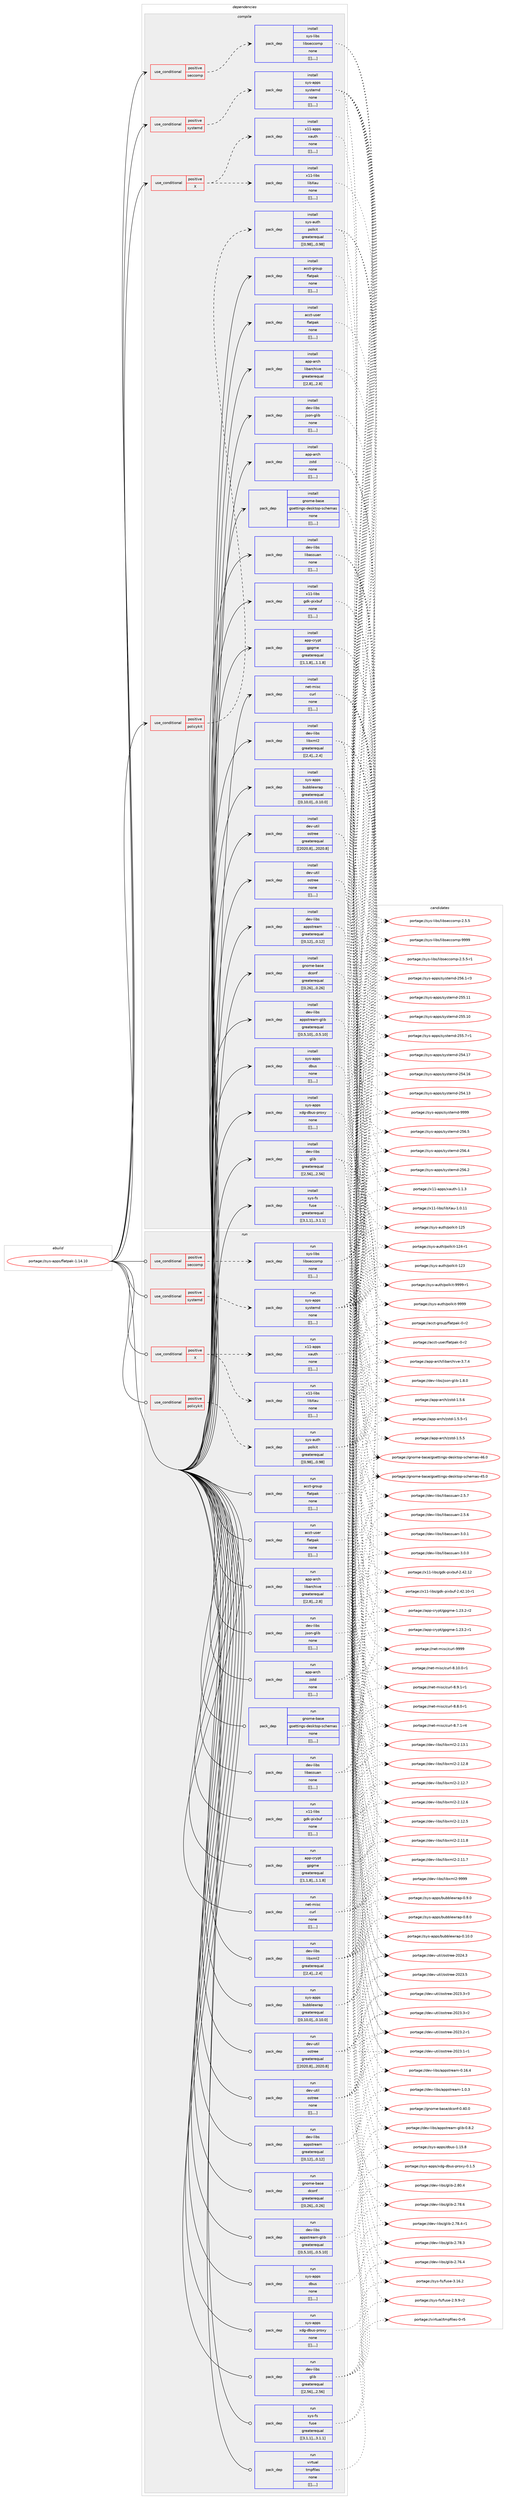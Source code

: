 digraph prolog {

# *************
# Graph options
# *************

newrank=true;
concentrate=true;
compound=true;
graph [rankdir=LR,fontname=Helvetica,fontsize=10,ranksep=1.5];#, ranksep=2.5, nodesep=0.2];
edge  [arrowhead=vee];
node  [fontname=Helvetica,fontsize=10];

# **********
# The ebuild
# **********

subgraph cluster_leftcol {
color=gray;
label=<<i>ebuild</i>>;
id [label="portage://sys-apps/flatpak-1.14.10", color=red, width=4, href="../sys-apps/flatpak-1.14.10.svg"];
}

# ****************
# The dependencies
# ****************

subgraph cluster_midcol {
color=gray;
label=<<i>dependencies</i>>;
subgraph cluster_compile {
fillcolor="#eeeeee";
style=filled;
label=<<i>compile</i>>;
subgraph cond114779 {
dependency435540 [label=<<TABLE BORDER="0" CELLBORDER="1" CELLSPACING="0" CELLPADDING="4"><TR><TD ROWSPAN="3" CELLPADDING="10">use_conditional</TD></TR><TR><TD>positive</TD></TR><TR><TD>X</TD></TR></TABLE>>, shape=none, color=red];
subgraph pack317707 {
dependency435541 [label=<<TABLE BORDER="0" CELLBORDER="1" CELLSPACING="0" CELLPADDING="4" WIDTH="220"><TR><TD ROWSPAN="6" CELLPADDING="30">pack_dep</TD></TR><TR><TD WIDTH="110">install</TD></TR><TR><TD>x11-apps</TD></TR><TR><TD>xauth</TD></TR><TR><TD>none</TD></TR><TR><TD>[[],,,,]</TD></TR></TABLE>>, shape=none, color=blue];
}
dependency435540:e -> dependency435541:w [weight=20,style="dashed",arrowhead="vee"];
subgraph pack317708 {
dependency435542 [label=<<TABLE BORDER="0" CELLBORDER="1" CELLSPACING="0" CELLPADDING="4" WIDTH="220"><TR><TD ROWSPAN="6" CELLPADDING="30">pack_dep</TD></TR><TR><TD WIDTH="110">install</TD></TR><TR><TD>x11-libs</TD></TR><TR><TD>libXau</TD></TR><TR><TD>none</TD></TR><TR><TD>[[],,,,]</TD></TR></TABLE>>, shape=none, color=blue];
}
dependency435540:e -> dependency435542:w [weight=20,style="dashed",arrowhead="vee"];
}
id:e -> dependency435540:w [weight=20,style="solid",arrowhead="vee"];
subgraph cond114780 {
dependency435543 [label=<<TABLE BORDER="0" CELLBORDER="1" CELLSPACING="0" CELLPADDING="4"><TR><TD ROWSPAN="3" CELLPADDING="10">use_conditional</TD></TR><TR><TD>positive</TD></TR><TR><TD>policykit</TD></TR></TABLE>>, shape=none, color=red];
subgraph pack317709 {
dependency435544 [label=<<TABLE BORDER="0" CELLBORDER="1" CELLSPACING="0" CELLPADDING="4" WIDTH="220"><TR><TD ROWSPAN="6" CELLPADDING="30">pack_dep</TD></TR><TR><TD WIDTH="110">install</TD></TR><TR><TD>sys-auth</TD></TR><TR><TD>polkit</TD></TR><TR><TD>greaterequal</TD></TR><TR><TD>[[0,98],,,0.98]</TD></TR></TABLE>>, shape=none, color=blue];
}
dependency435543:e -> dependency435544:w [weight=20,style="dashed",arrowhead="vee"];
}
id:e -> dependency435543:w [weight=20,style="solid",arrowhead="vee"];
subgraph cond114781 {
dependency435545 [label=<<TABLE BORDER="0" CELLBORDER="1" CELLSPACING="0" CELLPADDING="4"><TR><TD ROWSPAN="3" CELLPADDING="10">use_conditional</TD></TR><TR><TD>positive</TD></TR><TR><TD>seccomp</TD></TR></TABLE>>, shape=none, color=red];
subgraph pack317710 {
dependency435546 [label=<<TABLE BORDER="0" CELLBORDER="1" CELLSPACING="0" CELLPADDING="4" WIDTH="220"><TR><TD ROWSPAN="6" CELLPADDING="30">pack_dep</TD></TR><TR><TD WIDTH="110">install</TD></TR><TR><TD>sys-libs</TD></TR><TR><TD>libseccomp</TD></TR><TR><TD>none</TD></TR><TR><TD>[[],,,,]</TD></TR></TABLE>>, shape=none, color=blue];
}
dependency435545:e -> dependency435546:w [weight=20,style="dashed",arrowhead="vee"];
}
id:e -> dependency435545:w [weight=20,style="solid",arrowhead="vee"];
subgraph cond114782 {
dependency435547 [label=<<TABLE BORDER="0" CELLBORDER="1" CELLSPACING="0" CELLPADDING="4"><TR><TD ROWSPAN="3" CELLPADDING="10">use_conditional</TD></TR><TR><TD>positive</TD></TR><TR><TD>systemd</TD></TR></TABLE>>, shape=none, color=red];
subgraph pack317711 {
dependency435548 [label=<<TABLE BORDER="0" CELLBORDER="1" CELLSPACING="0" CELLPADDING="4" WIDTH="220"><TR><TD ROWSPAN="6" CELLPADDING="30">pack_dep</TD></TR><TR><TD WIDTH="110">install</TD></TR><TR><TD>sys-apps</TD></TR><TR><TD>systemd</TD></TR><TR><TD>none</TD></TR><TR><TD>[[],,,,]</TD></TR></TABLE>>, shape=none, color=blue];
}
dependency435547:e -> dependency435548:w [weight=20,style="dashed",arrowhead="vee"];
}
id:e -> dependency435547:w [weight=20,style="solid",arrowhead="vee"];
subgraph pack317712 {
dependency435549 [label=<<TABLE BORDER="0" CELLBORDER="1" CELLSPACING="0" CELLPADDING="4" WIDTH="220"><TR><TD ROWSPAN="6" CELLPADDING="30">pack_dep</TD></TR><TR><TD WIDTH="110">install</TD></TR><TR><TD>acct-group</TD></TR><TR><TD>flatpak</TD></TR><TR><TD>none</TD></TR><TR><TD>[[],,,,]</TD></TR></TABLE>>, shape=none, color=blue];
}
id:e -> dependency435549:w [weight=20,style="solid",arrowhead="vee"];
subgraph pack317713 {
dependency435550 [label=<<TABLE BORDER="0" CELLBORDER="1" CELLSPACING="0" CELLPADDING="4" WIDTH="220"><TR><TD ROWSPAN="6" CELLPADDING="30">pack_dep</TD></TR><TR><TD WIDTH="110">install</TD></TR><TR><TD>acct-user</TD></TR><TR><TD>flatpak</TD></TR><TR><TD>none</TD></TR><TR><TD>[[],,,,]</TD></TR></TABLE>>, shape=none, color=blue];
}
id:e -> dependency435550:w [weight=20,style="solid",arrowhead="vee"];
subgraph pack317714 {
dependency435551 [label=<<TABLE BORDER="0" CELLBORDER="1" CELLSPACING="0" CELLPADDING="4" WIDTH="220"><TR><TD ROWSPAN="6" CELLPADDING="30">pack_dep</TD></TR><TR><TD WIDTH="110">install</TD></TR><TR><TD>app-arch</TD></TR><TR><TD>libarchive</TD></TR><TR><TD>greaterequal</TD></TR><TR><TD>[[2,8],,,2.8]</TD></TR></TABLE>>, shape=none, color=blue];
}
id:e -> dependency435551:w [weight=20,style="solid",arrowhead="vee"];
subgraph pack317715 {
dependency435552 [label=<<TABLE BORDER="0" CELLBORDER="1" CELLSPACING="0" CELLPADDING="4" WIDTH="220"><TR><TD ROWSPAN="6" CELLPADDING="30">pack_dep</TD></TR><TR><TD WIDTH="110">install</TD></TR><TR><TD>app-arch</TD></TR><TR><TD>zstd</TD></TR><TR><TD>none</TD></TR><TR><TD>[[],,,,]</TD></TR></TABLE>>, shape=none, color=blue];
}
id:e -> dependency435552:w [weight=20,style="solid",arrowhead="vee"];
subgraph pack317716 {
dependency435553 [label=<<TABLE BORDER="0" CELLBORDER="1" CELLSPACING="0" CELLPADDING="4" WIDTH="220"><TR><TD ROWSPAN="6" CELLPADDING="30">pack_dep</TD></TR><TR><TD WIDTH="110">install</TD></TR><TR><TD>app-crypt</TD></TR><TR><TD>gpgme</TD></TR><TR><TD>greaterequal</TD></TR><TR><TD>[[1,1,8],,,1.1.8]</TD></TR></TABLE>>, shape=none, color=blue];
}
id:e -> dependency435553:w [weight=20,style="solid",arrowhead="vee"];
subgraph pack317717 {
dependency435554 [label=<<TABLE BORDER="0" CELLBORDER="1" CELLSPACING="0" CELLPADDING="4" WIDTH="220"><TR><TD ROWSPAN="6" CELLPADDING="30">pack_dep</TD></TR><TR><TD WIDTH="110">install</TD></TR><TR><TD>dev-libs</TD></TR><TR><TD>appstream</TD></TR><TR><TD>greaterequal</TD></TR><TR><TD>[[0,12],,,0.12]</TD></TR></TABLE>>, shape=none, color=blue];
}
id:e -> dependency435554:w [weight=20,style="solid",arrowhead="vee"];
subgraph pack317718 {
dependency435555 [label=<<TABLE BORDER="0" CELLBORDER="1" CELLSPACING="0" CELLPADDING="4" WIDTH="220"><TR><TD ROWSPAN="6" CELLPADDING="30">pack_dep</TD></TR><TR><TD WIDTH="110">install</TD></TR><TR><TD>dev-libs</TD></TR><TR><TD>appstream-glib</TD></TR><TR><TD>greaterequal</TD></TR><TR><TD>[[0,5,10],,,0.5.10]</TD></TR></TABLE>>, shape=none, color=blue];
}
id:e -> dependency435555:w [weight=20,style="solid",arrowhead="vee"];
subgraph pack317719 {
dependency435556 [label=<<TABLE BORDER="0" CELLBORDER="1" CELLSPACING="0" CELLPADDING="4" WIDTH="220"><TR><TD ROWSPAN="6" CELLPADDING="30">pack_dep</TD></TR><TR><TD WIDTH="110">install</TD></TR><TR><TD>dev-libs</TD></TR><TR><TD>glib</TD></TR><TR><TD>greaterequal</TD></TR><TR><TD>[[2,56],,,2.56]</TD></TR></TABLE>>, shape=none, color=blue];
}
id:e -> dependency435556:w [weight=20,style="solid",arrowhead="vee"];
subgraph pack317720 {
dependency435557 [label=<<TABLE BORDER="0" CELLBORDER="1" CELLSPACING="0" CELLPADDING="4" WIDTH="220"><TR><TD ROWSPAN="6" CELLPADDING="30">pack_dep</TD></TR><TR><TD WIDTH="110">install</TD></TR><TR><TD>dev-libs</TD></TR><TR><TD>json-glib</TD></TR><TR><TD>none</TD></TR><TR><TD>[[],,,,]</TD></TR></TABLE>>, shape=none, color=blue];
}
id:e -> dependency435557:w [weight=20,style="solid",arrowhead="vee"];
subgraph pack317721 {
dependency435558 [label=<<TABLE BORDER="0" CELLBORDER="1" CELLSPACING="0" CELLPADDING="4" WIDTH="220"><TR><TD ROWSPAN="6" CELLPADDING="30">pack_dep</TD></TR><TR><TD WIDTH="110">install</TD></TR><TR><TD>dev-libs</TD></TR><TR><TD>libassuan</TD></TR><TR><TD>none</TD></TR><TR><TD>[[],,,,]</TD></TR></TABLE>>, shape=none, color=blue];
}
id:e -> dependency435558:w [weight=20,style="solid",arrowhead="vee"];
subgraph pack317722 {
dependency435559 [label=<<TABLE BORDER="0" CELLBORDER="1" CELLSPACING="0" CELLPADDING="4" WIDTH="220"><TR><TD ROWSPAN="6" CELLPADDING="30">pack_dep</TD></TR><TR><TD WIDTH="110">install</TD></TR><TR><TD>dev-libs</TD></TR><TR><TD>libxml2</TD></TR><TR><TD>greaterequal</TD></TR><TR><TD>[[2,4],,,2.4]</TD></TR></TABLE>>, shape=none, color=blue];
}
id:e -> dependency435559:w [weight=20,style="solid",arrowhead="vee"];
subgraph pack317723 {
dependency435560 [label=<<TABLE BORDER="0" CELLBORDER="1" CELLSPACING="0" CELLPADDING="4" WIDTH="220"><TR><TD ROWSPAN="6" CELLPADDING="30">pack_dep</TD></TR><TR><TD WIDTH="110">install</TD></TR><TR><TD>dev-util</TD></TR><TR><TD>ostree</TD></TR><TR><TD>greaterequal</TD></TR><TR><TD>[[2020,8],,,2020.8]</TD></TR></TABLE>>, shape=none, color=blue];
}
id:e -> dependency435560:w [weight=20,style="solid",arrowhead="vee"];
subgraph pack317724 {
dependency435561 [label=<<TABLE BORDER="0" CELLBORDER="1" CELLSPACING="0" CELLPADDING="4" WIDTH="220"><TR><TD ROWSPAN="6" CELLPADDING="30">pack_dep</TD></TR><TR><TD WIDTH="110">install</TD></TR><TR><TD>dev-util</TD></TR><TR><TD>ostree</TD></TR><TR><TD>none</TD></TR><TR><TD>[[],,,,]</TD></TR></TABLE>>, shape=none, color=blue];
}
id:e -> dependency435561:w [weight=20,style="solid",arrowhead="vee"];
subgraph pack317725 {
dependency435562 [label=<<TABLE BORDER="0" CELLBORDER="1" CELLSPACING="0" CELLPADDING="4" WIDTH="220"><TR><TD ROWSPAN="6" CELLPADDING="30">pack_dep</TD></TR><TR><TD WIDTH="110">install</TD></TR><TR><TD>gnome-base</TD></TR><TR><TD>dconf</TD></TR><TR><TD>greaterequal</TD></TR><TR><TD>[[0,26],,,0.26]</TD></TR></TABLE>>, shape=none, color=blue];
}
id:e -> dependency435562:w [weight=20,style="solid",arrowhead="vee"];
subgraph pack317726 {
dependency435563 [label=<<TABLE BORDER="0" CELLBORDER="1" CELLSPACING="0" CELLPADDING="4" WIDTH="220"><TR><TD ROWSPAN="6" CELLPADDING="30">pack_dep</TD></TR><TR><TD WIDTH="110">install</TD></TR><TR><TD>gnome-base</TD></TR><TR><TD>gsettings-desktop-schemas</TD></TR><TR><TD>none</TD></TR><TR><TD>[[],,,,]</TD></TR></TABLE>>, shape=none, color=blue];
}
id:e -> dependency435563:w [weight=20,style="solid",arrowhead="vee"];
subgraph pack317727 {
dependency435564 [label=<<TABLE BORDER="0" CELLBORDER="1" CELLSPACING="0" CELLPADDING="4" WIDTH="220"><TR><TD ROWSPAN="6" CELLPADDING="30">pack_dep</TD></TR><TR><TD WIDTH="110">install</TD></TR><TR><TD>net-misc</TD></TR><TR><TD>curl</TD></TR><TR><TD>none</TD></TR><TR><TD>[[],,,,]</TD></TR></TABLE>>, shape=none, color=blue];
}
id:e -> dependency435564:w [weight=20,style="solid",arrowhead="vee"];
subgraph pack317728 {
dependency435565 [label=<<TABLE BORDER="0" CELLBORDER="1" CELLSPACING="0" CELLPADDING="4" WIDTH="220"><TR><TD ROWSPAN="6" CELLPADDING="30">pack_dep</TD></TR><TR><TD WIDTH="110">install</TD></TR><TR><TD>sys-apps</TD></TR><TR><TD>bubblewrap</TD></TR><TR><TD>greaterequal</TD></TR><TR><TD>[[0,10,0],,,0.10.0]</TD></TR></TABLE>>, shape=none, color=blue];
}
id:e -> dependency435565:w [weight=20,style="solid",arrowhead="vee"];
subgraph pack317729 {
dependency435566 [label=<<TABLE BORDER="0" CELLBORDER="1" CELLSPACING="0" CELLPADDING="4" WIDTH="220"><TR><TD ROWSPAN="6" CELLPADDING="30">pack_dep</TD></TR><TR><TD WIDTH="110">install</TD></TR><TR><TD>sys-apps</TD></TR><TR><TD>dbus</TD></TR><TR><TD>none</TD></TR><TR><TD>[[],,,,]</TD></TR></TABLE>>, shape=none, color=blue];
}
id:e -> dependency435566:w [weight=20,style="solid",arrowhead="vee"];
subgraph pack317730 {
dependency435567 [label=<<TABLE BORDER="0" CELLBORDER="1" CELLSPACING="0" CELLPADDING="4" WIDTH="220"><TR><TD ROWSPAN="6" CELLPADDING="30">pack_dep</TD></TR><TR><TD WIDTH="110">install</TD></TR><TR><TD>sys-apps</TD></TR><TR><TD>xdg-dbus-proxy</TD></TR><TR><TD>none</TD></TR><TR><TD>[[],,,,]</TD></TR></TABLE>>, shape=none, color=blue];
}
id:e -> dependency435567:w [weight=20,style="solid",arrowhead="vee"];
subgraph pack317731 {
dependency435568 [label=<<TABLE BORDER="0" CELLBORDER="1" CELLSPACING="0" CELLPADDING="4" WIDTH="220"><TR><TD ROWSPAN="6" CELLPADDING="30">pack_dep</TD></TR><TR><TD WIDTH="110">install</TD></TR><TR><TD>sys-fs</TD></TR><TR><TD>fuse</TD></TR><TR><TD>greaterequal</TD></TR><TR><TD>[[3,1,1],,,3.1.1]</TD></TR></TABLE>>, shape=none, color=blue];
}
id:e -> dependency435568:w [weight=20,style="solid",arrowhead="vee"];
subgraph pack317732 {
dependency435569 [label=<<TABLE BORDER="0" CELLBORDER="1" CELLSPACING="0" CELLPADDING="4" WIDTH="220"><TR><TD ROWSPAN="6" CELLPADDING="30">pack_dep</TD></TR><TR><TD WIDTH="110">install</TD></TR><TR><TD>x11-libs</TD></TR><TR><TD>gdk-pixbuf</TD></TR><TR><TD>none</TD></TR><TR><TD>[[],,,,]</TD></TR></TABLE>>, shape=none, color=blue];
}
id:e -> dependency435569:w [weight=20,style="solid",arrowhead="vee"];
}
subgraph cluster_compileandrun {
fillcolor="#eeeeee";
style=filled;
label=<<i>compile and run</i>>;
}
subgraph cluster_run {
fillcolor="#eeeeee";
style=filled;
label=<<i>run</i>>;
subgraph cond114783 {
dependency435570 [label=<<TABLE BORDER="0" CELLBORDER="1" CELLSPACING="0" CELLPADDING="4"><TR><TD ROWSPAN="3" CELLPADDING="10">use_conditional</TD></TR><TR><TD>positive</TD></TR><TR><TD>X</TD></TR></TABLE>>, shape=none, color=red];
subgraph pack317733 {
dependency435571 [label=<<TABLE BORDER="0" CELLBORDER="1" CELLSPACING="0" CELLPADDING="4" WIDTH="220"><TR><TD ROWSPAN="6" CELLPADDING="30">pack_dep</TD></TR><TR><TD WIDTH="110">run</TD></TR><TR><TD>x11-apps</TD></TR><TR><TD>xauth</TD></TR><TR><TD>none</TD></TR><TR><TD>[[],,,,]</TD></TR></TABLE>>, shape=none, color=blue];
}
dependency435570:e -> dependency435571:w [weight=20,style="dashed",arrowhead="vee"];
subgraph pack317734 {
dependency435572 [label=<<TABLE BORDER="0" CELLBORDER="1" CELLSPACING="0" CELLPADDING="4" WIDTH="220"><TR><TD ROWSPAN="6" CELLPADDING="30">pack_dep</TD></TR><TR><TD WIDTH="110">run</TD></TR><TR><TD>x11-libs</TD></TR><TR><TD>libXau</TD></TR><TR><TD>none</TD></TR><TR><TD>[[],,,,]</TD></TR></TABLE>>, shape=none, color=blue];
}
dependency435570:e -> dependency435572:w [weight=20,style="dashed",arrowhead="vee"];
}
id:e -> dependency435570:w [weight=20,style="solid",arrowhead="odot"];
subgraph cond114784 {
dependency435573 [label=<<TABLE BORDER="0" CELLBORDER="1" CELLSPACING="0" CELLPADDING="4"><TR><TD ROWSPAN="3" CELLPADDING="10">use_conditional</TD></TR><TR><TD>positive</TD></TR><TR><TD>policykit</TD></TR></TABLE>>, shape=none, color=red];
subgraph pack317735 {
dependency435574 [label=<<TABLE BORDER="0" CELLBORDER="1" CELLSPACING="0" CELLPADDING="4" WIDTH="220"><TR><TD ROWSPAN="6" CELLPADDING="30">pack_dep</TD></TR><TR><TD WIDTH="110">run</TD></TR><TR><TD>sys-auth</TD></TR><TR><TD>polkit</TD></TR><TR><TD>greaterequal</TD></TR><TR><TD>[[0,98],,,0.98]</TD></TR></TABLE>>, shape=none, color=blue];
}
dependency435573:e -> dependency435574:w [weight=20,style="dashed",arrowhead="vee"];
}
id:e -> dependency435573:w [weight=20,style="solid",arrowhead="odot"];
subgraph cond114785 {
dependency435575 [label=<<TABLE BORDER="0" CELLBORDER="1" CELLSPACING="0" CELLPADDING="4"><TR><TD ROWSPAN="3" CELLPADDING="10">use_conditional</TD></TR><TR><TD>positive</TD></TR><TR><TD>seccomp</TD></TR></TABLE>>, shape=none, color=red];
subgraph pack317736 {
dependency435576 [label=<<TABLE BORDER="0" CELLBORDER="1" CELLSPACING="0" CELLPADDING="4" WIDTH="220"><TR><TD ROWSPAN="6" CELLPADDING="30">pack_dep</TD></TR><TR><TD WIDTH="110">run</TD></TR><TR><TD>sys-libs</TD></TR><TR><TD>libseccomp</TD></TR><TR><TD>none</TD></TR><TR><TD>[[],,,,]</TD></TR></TABLE>>, shape=none, color=blue];
}
dependency435575:e -> dependency435576:w [weight=20,style="dashed",arrowhead="vee"];
}
id:e -> dependency435575:w [weight=20,style="solid",arrowhead="odot"];
subgraph cond114786 {
dependency435577 [label=<<TABLE BORDER="0" CELLBORDER="1" CELLSPACING="0" CELLPADDING="4"><TR><TD ROWSPAN="3" CELLPADDING="10">use_conditional</TD></TR><TR><TD>positive</TD></TR><TR><TD>systemd</TD></TR></TABLE>>, shape=none, color=red];
subgraph pack317737 {
dependency435578 [label=<<TABLE BORDER="0" CELLBORDER="1" CELLSPACING="0" CELLPADDING="4" WIDTH="220"><TR><TD ROWSPAN="6" CELLPADDING="30">pack_dep</TD></TR><TR><TD WIDTH="110">run</TD></TR><TR><TD>sys-apps</TD></TR><TR><TD>systemd</TD></TR><TR><TD>none</TD></TR><TR><TD>[[],,,,]</TD></TR></TABLE>>, shape=none, color=blue];
}
dependency435577:e -> dependency435578:w [weight=20,style="dashed",arrowhead="vee"];
}
id:e -> dependency435577:w [weight=20,style="solid",arrowhead="odot"];
subgraph pack317738 {
dependency435579 [label=<<TABLE BORDER="0" CELLBORDER="1" CELLSPACING="0" CELLPADDING="4" WIDTH="220"><TR><TD ROWSPAN="6" CELLPADDING="30">pack_dep</TD></TR><TR><TD WIDTH="110">run</TD></TR><TR><TD>acct-group</TD></TR><TR><TD>flatpak</TD></TR><TR><TD>none</TD></TR><TR><TD>[[],,,,]</TD></TR></TABLE>>, shape=none, color=blue];
}
id:e -> dependency435579:w [weight=20,style="solid",arrowhead="odot"];
subgraph pack317739 {
dependency435580 [label=<<TABLE BORDER="0" CELLBORDER="1" CELLSPACING="0" CELLPADDING="4" WIDTH="220"><TR><TD ROWSPAN="6" CELLPADDING="30">pack_dep</TD></TR><TR><TD WIDTH="110">run</TD></TR><TR><TD>acct-user</TD></TR><TR><TD>flatpak</TD></TR><TR><TD>none</TD></TR><TR><TD>[[],,,,]</TD></TR></TABLE>>, shape=none, color=blue];
}
id:e -> dependency435580:w [weight=20,style="solid",arrowhead="odot"];
subgraph pack317740 {
dependency435581 [label=<<TABLE BORDER="0" CELLBORDER="1" CELLSPACING="0" CELLPADDING="4" WIDTH="220"><TR><TD ROWSPAN="6" CELLPADDING="30">pack_dep</TD></TR><TR><TD WIDTH="110">run</TD></TR><TR><TD>app-arch</TD></TR><TR><TD>libarchive</TD></TR><TR><TD>greaterequal</TD></TR><TR><TD>[[2,8],,,2.8]</TD></TR></TABLE>>, shape=none, color=blue];
}
id:e -> dependency435581:w [weight=20,style="solid",arrowhead="odot"];
subgraph pack317741 {
dependency435582 [label=<<TABLE BORDER="0" CELLBORDER="1" CELLSPACING="0" CELLPADDING="4" WIDTH="220"><TR><TD ROWSPAN="6" CELLPADDING="30">pack_dep</TD></TR><TR><TD WIDTH="110">run</TD></TR><TR><TD>app-arch</TD></TR><TR><TD>zstd</TD></TR><TR><TD>none</TD></TR><TR><TD>[[],,,,]</TD></TR></TABLE>>, shape=none, color=blue];
}
id:e -> dependency435582:w [weight=20,style="solid",arrowhead="odot"];
subgraph pack317742 {
dependency435583 [label=<<TABLE BORDER="0" CELLBORDER="1" CELLSPACING="0" CELLPADDING="4" WIDTH="220"><TR><TD ROWSPAN="6" CELLPADDING="30">pack_dep</TD></TR><TR><TD WIDTH="110">run</TD></TR><TR><TD>app-crypt</TD></TR><TR><TD>gpgme</TD></TR><TR><TD>greaterequal</TD></TR><TR><TD>[[1,1,8],,,1.1.8]</TD></TR></TABLE>>, shape=none, color=blue];
}
id:e -> dependency435583:w [weight=20,style="solid",arrowhead="odot"];
subgraph pack317743 {
dependency435584 [label=<<TABLE BORDER="0" CELLBORDER="1" CELLSPACING="0" CELLPADDING="4" WIDTH="220"><TR><TD ROWSPAN="6" CELLPADDING="30">pack_dep</TD></TR><TR><TD WIDTH="110">run</TD></TR><TR><TD>dev-libs</TD></TR><TR><TD>appstream</TD></TR><TR><TD>greaterequal</TD></TR><TR><TD>[[0,12],,,0.12]</TD></TR></TABLE>>, shape=none, color=blue];
}
id:e -> dependency435584:w [weight=20,style="solid",arrowhead="odot"];
subgraph pack317744 {
dependency435585 [label=<<TABLE BORDER="0" CELLBORDER="1" CELLSPACING="0" CELLPADDING="4" WIDTH="220"><TR><TD ROWSPAN="6" CELLPADDING="30">pack_dep</TD></TR><TR><TD WIDTH="110">run</TD></TR><TR><TD>dev-libs</TD></TR><TR><TD>appstream-glib</TD></TR><TR><TD>greaterequal</TD></TR><TR><TD>[[0,5,10],,,0.5.10]</TD></TR></TABLE>>, shape=none, color=blue];
}
id:e -> dependency435585:w [weight=20,style="solid",arrowhead="odot"];
subgraph pack317745 {
dependency435586 [label=<<TABLE BORDER="0" CELLBORDER="1" CELLSPACING="0" CELLPADDING="4" WIDTH="220"><TR><TD ROWSPAN="6" CELLPADDING="30">pack_dep</TD></TR><TR><TD WIDTH="110">run</TD></TR><TR><TD>dev-libs</TD></TR><TR><TD>glib</TD></TR><TR><TD>greaterequal</TD></TR><TR><TD>[[2,56],,,2.56]</TD></TR></TABLE>>, shape=none, color=blue];
}
id:e -> dependency435586:w [weight=20,style="solid",arrowhead="odot"];
subgraph pack317746 {
dependency435587 [label=<<TABLE BORDER="0" CELLBORDER="1" CELLSPACING="0" CELLPADDING="4" WIDTH="220"><TR><TD ROWSPAN="6" CELLPADDING="30">pack_dep</TD></TR><TR><TD WIDTH="110">run</TD></TR><TR><TD>dev-libs</TD></TR><TR><TD>json-glib</TD></TR><TR><TD>none</TD></TR><TR><TD>[[],,,,]</TD></TR></TABLE>>, shape=none, color=blue];
}
id:e -> dependency435587:w [weight=20,style="solid",arrowhead="odot"];
subgraph pack317747 {
dependency435588 [label=<<TABLE BORDER="0" CELLBORDER="1" CELLSPACING="0" CELLPADDING="4" WIDTH="220"><TR><TD ROWSPAN="6" CELLPADDING="30">pack_dep</TD></TR><TR><TD WIDTH="110">run</TD></TR><TR><TD>dev-libs</TD></TR><TR><TD>libassuan</TD></TR><TR><TD>none</TD></TR><TR><TD>[[],,,,]</TD></TR></TABLE>>, shape=none, color=blue];
}
id:e -> dependency435588:w [weight=20,style="solid",arrowhead="odot"];
subgraph pack317748 {
dependency435589 [label=<<TABLE BORDER="0" CELLBORDER="1" CELLSPACING="0" CELLPADDING="4" WIDTH="220"><TR><TD ROWSPAN="6" CELLPADDING="30">pack_dep</TD></TR><TR><TD WIDTH="110">run</TD></TR><TR><TD>dev-libs</TD></TR><TR><TD>libxml2</TD></TR><TR><TD>greaterequal</TD></TR><TR><TD>[[2,4],,,2.4]</TD></TR></TABLE>>, shape=none, color=blue];
}
id:e -> dependency435589:w [weight=20,style="solid",arrowhead="odot"];
subgraph pack317749 {
dependency435590 [label=<<TABLE BORDER="0" CELLBORDER="1" CELLSPACING="0" CELLPADDING="4" WIDTH="220"><TR><TD ROWSPAN="6" CELLPADDING="30">pack_dep</TD></TR><TR><TD WIDTH="110">run</TD></TR><TR><TD>dev-util</TD></TR><TR><TD>ostree</TD></TR><TR><TD>greaterequal</TD></TR><TR><TD>[[2020,8],,,2020.8]</TD></TR></TABLE>>, shape=none, color=blue];
}
id:e -> dependency435590:w [weight=20,style="solid",arrowhead="odot"];
subgraph pack317750 {
dependency435591 [label=<<TABLE BORDER="0" CELLBORDER="1" CELLSPACING="0" CELLPADDING="4" WIDTH="220"><TR><TD ROWSPAN="6" CELLPADDING="30">pack_dep</TD></TR><TR><TD WIDTH="110">run</TD></TR><TR><TD>dev-util</TD></TR><TR><TD>ostree</TD></TR><TR><TD>none</TD></TR><TR><TD>[[],,,,]</TD></TR></TABLE>>, shape=none, color=blue];
}
id:e -> dependency435591:w [weight=20,style="solid",arrowhead="odot"];
subgraph pack317751 {
dependency435592 [label=<<TABLE BORDER="0" CELLBORDER="1" CELLSPACING="0" CELLPADDING="4" WIDTH="220"><TR><TD ROWSPAN="6" CELLPADDING="30">pack_dep</TD></TR><TR><TD WIDTH="110">run</TD></TR><TR><TD>gnome-base</TD></TR><TR><TD>dconf</TD></TR><TR><TD>greaterequal</TD></TR><TR><TD>[[0,26],,,0.26]</TD></TR></TABLE>>, shape=none, color=blue];
}
id:e -> dependency435592:w [weight=20,style="solid",arrowhead="odot"];
subgraph pack317752 {
dependency435593 [label=<<TABLE BORDER="0" CELLBORDER="1" CELLSPACING="0" CELLPADDING="4" WIDTH="220"><TR><TD ROWSPAN="6" CELLPADDING="30">pack_dep</TD></TR><TR><TD WIDTH="110">run</TD></TR><TR><TD>gnome-base</TD></TR><TR><TD>gsettings-desktop-schemas</TD></TR><TR><TD>none</TD></TR><TR><TD>[[],,,,]</TD></TR></TABLE>>, shape=none, color=blue];
}
id:e -> dependency435593:w [weight=20,style="solid",arrowhead="odot"];
subgraph pack317753 {
dependency435594 [label=<<TABLE BORDER="0" CELLBORDER="1" CELLSPACING="0" CELLPADDING="4" WIDTH="220"><TR><TD ROWSPAN="6" CELLPADDING="30">pack_dep</TD></TR><TR><TD WIDTH="110">run</TD></TR><TR><TD>net-misc</TD></TR><TR><TD>curl</TD></TR><TR><TD>none</TD></TR><TR><TD>[[],,,,]</TD></TR></TABLE>>, shape=none, color=blue];
}
id:e -> dependency435594:w [weight=20,style="solid",arrowhead="odot"];
subgraph pack317754 {
dependency435595 [label=<<TABLE BORDER="0" CELLBORDER="1" CELLSPACING="0" CELLPADDING="4" WIDTH="220"><TR><TD ROWSPAN="6" CELLPADDING="30">pack_dep</TD></TR><TR><TD WIDTH="110">run</TD></TR><TR><TD>sys-apps</TD></TR><TR><TD>bubblewrap</TD></TR><TR><TD>greaterequal</TD></TR><TR><TD>[[0,10,0],,,0.10.0]</TD></TR></TABLE>>, shape=none, color=blue];
}
id:e -> dependency435595:w [weight=20,style="solid",arrowhead="odot"];
subgraph pack317755 {
dependency435596 [label=<<TABLE BORDER="0" CELLBORDER="1" CELLSPACING="0" CELLPADDING="4" WIDTH="220"><TR><TD ROWSPAN="6" CELLPADDING="30">pack_dep</TD></TR><TR><TD WIDTH="110">run</TD></TR><TR><TD>sys-apps</TD></TR><TR><TD>dbus</TD></TR><TR><TD>none</TD></TR><TR><TD>[[],,,,]</TD></TR></TABLE>>, shape=none, color=blue];
}
id:e -> dependency435596:w [weight=20,style="solid",arrowhead="odot"];
subgraph pack317756 {
dependency435597 [label=<<TABLE BORDER="0" CELLBORDER="1" CELLSPACING="0" CELLPADDING="4" WIDTH="220"><TR><TD ROWSPAN="6" CELLPADDING="30">pack_dep</TD></TR><TR><TD WIDTH="110">run</TD></TR><TR><TD>sys-apps</TD></TR><TR><TD>xdg-dbus-proxy</TD></TR><TR><TD>none</TD></TR><TR><TD>[[],,,,]</TD></TR></TABLE>>, shape=none, color=blue];
}
id:e -> dependency435597:w [weight=20,style="solid",arrowhead="odot"];
subgraph pack317757 {
dependency435598 [label=<<TABLE BORDER="0" CELLBORDER="1" CELLSPACING="0" CELLPADDING="4" WIDTH="220"><TR><TD ROWSPAN="6" CELLPADDING="30">pack_dep</TD></TR><TR><TD WIDTH="110">run</TD></TR><TR><TD>sys-fs</TD></TR><TR><TD>fuse</TD></TR><TR><TD>greaterequal</TD></TR><TR><TD>[[3,1,1],,,3.1.1]</TD></TR></TABLE>>, shape=none, color=blue];
}
id:e -> dependency435598:w [weight=20,style="solid",arrowhead="odot"];
subgraph pack317758 {
dependency435599 [label=<<TABLE BORDER="0" CELLBORDER="1" CELLSPACING="0" CELLPADDING="4" WIDTH="220"><TR><TD ROWSPAN="6" CELLPADDING="30">pack_dep</TD></TR><TR><TD WIDTH="110">run</TD></TR><TR><TD>virtual</TD></TR><TR><TD>tmpfiles</TD></TR><TR><TD>none</TD></TR><TR><TD>[[],,,,]</TD></TR></TABLE>>, shape=none, color=blue];
}
id:e -> dependency435599:w [weight=20,style="solid",arrowhead="odot"];
subgraph pack317759 {
dependency435600 [label=<<TABLE BORDER="0" CELLBORDER="1" CELLSPACING="0" CELLPADDING="4" WIDTH="220"><TR><TD ROWSPAN="6" CELLPADDING="30">pack_dep</TD></TR><TR><TD WIDTH="110">run</TD></TR><TR><TD>x11-libs</TD></TR><TR><TD>gdk-pixbuf</TD></TR><TR><TD>none</TD></TR><TR><TD>[[],,,,]</TD></TR></TABLE>>, shape=none, color=blue];
}
id:e -> dependency435600:w [weight=20,style="solid",arrowhead="odot"];
}
}

# **************
# The candidates
# **************

subgraph cluster_choices {
rank=same;
color=gray;
label=<<i>candidates</i>>;

subgraph choice317707 {
color=black;
nodesep=1;
choice120494945971121121154712097117116104454946494651 [label="portage://x11-apps/xauth-1.1.3", color=red, width=4,href="../x11-apps/xauth-1.1.3.svg"];
dependency435541:e -> choice120494945971121121154712097117116104454946494651:w [style=dotted,weight="100"];
}
subgraph choice317708 {
color=black;
nodesep=1;
choice120494945108105981154710810598889711745494648464949 [label="portage://x11-libs/libXau-1.0.11", color=red, width=4,href="../x11-libs/libXau-1.0.11.svg"];
dependency435542:e -> choice120494945108105981154710810598889711745494648464949:w [style=dotted,weight="100"];
}
subgraph choice317709 {
color=black;
nodesep=1;
choice11512111545971171161044711211110810710511645575757574511449 [label="portage://sys-auth/polkit-9999-r1", color=red, width=4,href="../sys-auth/polkit-9999-r1.svg"];
choice1151211154597117116104471121111081071051164557575757 [label="portage://sys-auth/polkit-9999", color=red, width=4,href="../sys-auth/polkit-9999.svg"];
choice11512111545971171161044711211110810710511645495053 [label="portage://sys-auth/polkit-125", color=red, width=4,href="../sys-auth/polkit-125.svg"];
choice115121115459711711610447112111108107105116454950524511449 [label="portage://sys-auth/polkit-124-r1", color=red, width=4,href="../sys-auth/polkit-124-r1.svg"];
choice11512111545971171161044711211110810710511645495051 [label="portage://sys-auth/polkit-123", color=red, width=4,href="../sys-auth/polkit-123.svg"];
dependency435544:e -> choice11512111545971171161044711211110810710511645575757574511449:w [style=dotted,weight="100"];
dependency435544:e -> choice1151211154597117116104471121111081071051164557575757:w [style=dotted,weight="100"];
dependency435544:e -> choice11512111545971171161044711211110810710511645495053:w [style=dotted,weight="100"];
dependency435544:e -> choice115121115459711711610447112111108107105116454950524511449:w [style=dotted,weight="100"];
dependency435544:e -> choice11512111545971171161044711211110810710511645495051:w [style=dotted,weight="100"];
}
subgraph choice317710 {
color=black;
nodesep=1;
choice1151211154510810598115471081059811510199991111091124557575757 [label="portage://sys-libs/libseccomp-9999", color=red, width=4,href="../sys-libs/libseccomp-9999.svg"];
choice1151211154510810598115471081059811510199991111091124550465346534511449 [label="portage://sys-libs/libseccomp-2.5.5-r1", color=red, width=4,href="../sys-libs/libseccomp-2.5.5-r1.svg"];
choice115121115451081059811547108105981151019999111109112455046534653 [label="portage://sys-libs/libseccomp-2.5.5", color=red, width=4,href="../sys-libs/libseccomp-2.5.5.svg"];
dependency435546:e -> choice1151211154510810598115471081059811510199991111091124557575757:w [style=dotted,weight="100"];
dependency435546:e -> choice1151211154510810598115471081059811510199991111091124550465346534511449:w [style=dotted,weight="100"];
dependency435546:e -> choice115121115451081059811547108105981151019999111109112455046534653:w [style=dotted,weight="100"];
}
subgraph choice317711 {
color=black;
nodesep=1;
choice1151211154597112112115471151211151161011091004557575757 [label="portage://sys-apps/systemd-9999", color=red, width=4,href="../sys-apps/systemd-9999.svg"];
choice115121115459711211211547115121115116101109100455053544653 [label="portage://sys-apps/systemd-256.5", color=red, width=4,href="../sys-apps/systemd-256.5.svg"];
choice115121115459711211211547115121115116101109100455053544652 [label="portage://sys-apps/systemd-256.4", color=red, width=4,href="../sys-apps/systemd-256.4.svg"];
choice115121115459711211211547115121115116101109100455053544650 [label="portage://sys-apps/systemd-256.2", color=red, width=4,href="../sys-apps/systemd-256.2.svg"];
choice1151211154597112112115471151211151161011091004550535446494511451 [label="portage://sys-apps/systemd-256.1-r3", color=red, width=4,href="../sys-apps/systemd-256.1-r3.svg"];
choice11512111545971121121154711512111511610110910045505353464949 [label="portage://sys-apps/systemd-255.11", color=red, width=4,href="../sys-apps/systemd-255.11.svg"];
choice11512111545971121121154711512111511610110910045505353464948 [label="portage://sys-apps/systemd-255.10", color=red, width=4,href="../sys-apps/systemd-255.10.svg"];
choice1151211154597112112115471151211151161011091004550535346554511449 [label="portage://sys-apps/systemd-255.7-r1", color=red, width=4,href="../sys-apps/systemd-255.7-r1.svg"];
choice11512111545971121121154711512111511610110910045505352464955 [label="portage://sys-apps/systemd-254.17", color=red, width=4,href="../sys-apps/systemd-254.17.svg"];
choice11512111545971121121154711512111511610110910045505352464954 [label="portage://sys-apps/systemd-254.16", color=red, width=4,href="../sys-apps/systemd-254.16.svg"];
choice11512111545971121121154711512111511610110910045505352464951 [label="portage://sys-apps/systemd-254.13", color=red, width=4,href="../sys-apps/systemd-254.13.svg"];
dependency435548:e -> choice1151211154597112112115471151211151161011091004557575757:w [style=dotted,weight="100"];
dependency435548:e -> choice115121115459711211211547115121115116101109100455053544653:w [style=dotted,weight="100"];
dependency435548:e -> choice115121115459711211211547115121115116101109100455053544652:w [style=dotted,weight="100"];
dependency435548:e -> choice115121115459711211211547115121115116101109100455053544650:w [style=dotted,weight="100"];
dependency435548:e -> choice1151211154597112112115471151211151161011091004550535446494511451:w [style=dotted,weight="100"];
dependency435548:e -> choice11512111545971121121154711512111511610110910045505353464949:w [style=dotted,weight="100"];
dependency435548:e -> choice11512111545971121121154711512111511610110910045505353464948:w [style=dotted,weight="100"];
dependency435548:e -> choice1151211154597112112115471151211151161011091004550535346554511449:w [style=dotted,weight="100"];
dependency435548:e -> choice11512111545971121121154711512111511610110910045505352464955:w [style=dotted,weight="100"];
dependency435548:e -> choice11512111545971121121154711512111511610110910045505352464954:w [style=dotted,weight="100"];
dependency435548:e -> choice11512111545971121121154711512111511610110910045505352464951:w [style=dotted,weight="100"];
}
subgraph choice317712 {
color=black;
nodesep=1;
choice9799991164510311411111711247102108971161129710745484511450 [label="portage://acct-group/flatpak-0-r2", color=red, width=4,href="../acct-group/flatpak-0-r2.svg"];
dependency435549:e -> choice9799991164510311411111711247102108971161129710745484511450:w [style=dotted,weight="100"];
}
subgraph choice317713 {
color=black;
nodesep=1;
choice9799991164511711510111447102108971161129710745484511450 [label="portage://acct-user/flatpak-0-r2", color=red, width=4,href="../acct-user/flatpak-0-r2.svg"];
dependency435550:e -> choice9799991164511711510111447102108971161129710745484511450:w [style=dotted,weight="100"];
}
subgraph choice317714 {
color=black;
nodesep=1;
choice9711211245971149910447108105989711499104105118101455146554652 [label="portage://app-arch/libarchive-3.7.4", color=red, width=4,href="../app-arch/libarchive-3.7.4.svg"];
dependency435551:e -> choice9711211245971149910447108105989711499104105118101455146554652:w [style=dotted,weight="100"];
}
subgraph choice317715 {
color=black;
nodesep=1;
choice9711211245971149910447122115116100454946534654 [label="portage://app-arch/zstd-1.5.6", color=red, width=4,href="../app-arch/zstd-1.5.6.svg"];
choice97112112459711499104471221151161004549465346534511449 [label="portage://app-arch/zstd-1.5.5-r1", color=red, width=4,href="../app-arch/zstd-1.5.5-r1.svg"];
choice9711211245971149910447122115116100454946534653 [label="portage://app-arch/zstd-1.5.5", color=red, width=4,href="../app-arch/zstd-1.5.5.svg"];
dependency435552:e -> choice9711211245971149910447122115116100454946534654:w [style=dotted,weight="100"];
dependency435552:e -> choice97112112459711499104471221151161004549465346534511449:w [style=dotted,weight="100"];
dependency435552:e -> choice9711211245971149910447122115116100454946534653:w [style=dotted,weight="100"];
}
subgraph choice317716 {
color=black;
nodesep=1;
choice97112112459911412111211647103112103109101454946505146504511450 [label="portage://app-crypt/gpgme-1.23.2-r2", color=red, width=4,href="../app-crypt/gpgme-1.23.2-r2.svg"];
choice97112112459911412111211647103112103109101454946505146504511449 [label="portage://app-crypt/gpgme-1.23.2-r1", color=red, width=4,href="../app-crypt/gpgme-1.23.2-r1.svg"];
dependency435553:e -> choice97112112459911412111211647103112103109101454946505146504511450:w [style=dotted,weight="100"];
dependency435553:e -> choice97112112459911412111211647103112103109101454946505146504511449:w [style=dotted,weight="100"];
}
subgraph choice317717 {
color=black;
nodesep=1;
choice1001011184510810598115479711211211511611410197109454946484651 [label="portage://dev-libs/appstream-1.0.3", color=red, width=4,href="../dev-libs/appstream-1.0.3.svg"];
choice100101118451081059811547971121121151161141019710945484649544652 [label="portage://dev-libs/appstream-0.16.4", color=red, width=4,href="../dev-libs/appstream-0.16.4.svg"];
dependency435554:e -> choice1001011184510810598115479711211211511611410197109454946484651:w [style=dotted,weight="100"];
dependency435554:e -> choice100101118451081059811547971121121151161141019710945484649544652:w [style=dotted,weight="100"];
}
subgraph choice317718 {
color=black;
nodesep=1;
choice10010111845108105981154797112112115116114101971094510310810598454846564650 [label="portage://dev-libs/appstream-glib-0.8.2", color=red, width=4,href="../dev-libs/appstream-glib-0.8.2.svg"];
dependency435555:e -> choice10010111845108105981154797112112115116114101971094510310810598454846564650:w [style=dotted,weight="100"];
}
subgraph choice317719 {
color=black;
nodesep=1;
choice1001011184510810598115471031081059845504656484652 [label="portage://dev-libs/glib-2.80.4", color=red, width=4,href="../dev-libs/glib-2.80.4.svg"];
choice1001011184510810598115471031081059845504655564654 [label="portage://dev-libs/glib-2.78.6", color=red, width=4,href="../dev-libs/glib-2.78.6.svg"];
choice10010111845108105981154710310810598455046555646524511449 [label="portage://dev-libs/glib-2.78.4-r1", color=red, width=4,href="../dev-libs/glib-2.78.4-r1.svg"];
choice1001011184510810598115471031081059845504655564651 [label="portage://dev-libs/glib-2.78.3", color=red, width=4,href="../dev-libs/glib-2.78.3.svg"];
choice1001011184510810598115471031081059845504655544652 [label="portage://dev-libs/glib-2.76.4", color=red, width=4,href="../dev-libs/glib-2.76.4.svg"];
dependency435556:e -> choice1001011184510810598115471031081059845504656484652:w [style=dotted,weight="100"];
dependency435556:e -> choice1001011184510810598115471031081059845504655564654:w [style=dotted,weight="100"];
dependency435556:e -> choice10010111845108105981154710310810598455046555646524511449:w [style=dotted,weight="100"];
dependency435556:e -> choice1001011184510810598115471031081059845504655564651:w [style=dotted,weight="100"];
dependency435556:e -> choice1001011184510810598115471031081059845504655544652:w [style=dotted,weight="100"];
}
subgraph choice317720 {
color=black;
nodesep=1;
choice1001011184510810598115471061151111104510310810598454946564648 [label="portage://dev-libs/json-glib-1.8.0", color=red, width=4,href="../dev-libs/json-glib-1.8.0.svg"];
dependency435557:e -> choice1001011184510810598115471061151111104510310810598454946564648:w [style=dotted,weight="100"];
}
subgraph choice317721 {
color=black;
nodesep=1;
choice100101118451081059811547108105989711511511797110455146484649 [label="portage://dev-libs/libassuan-3.0.1", color=red, width=4,href="../dev-libs/libassuan-3.0.1.svg"];
choice100101118451081059811547108105989711511511797110455146484648 [label="portage://dev-libs/libassuan-3.0.0", color=red, width=4,href="../dev-libs/libassuan-3.0.0.svg"];
choice100101118451081059811547108105989711511511797110455046534655 [label="portage://dev-libs/libassuan-2.5.7", color=red, width=4,href="../dev-libs/libassuan-2.5.7.svg"];
choice100101118451081059811547108105989711511511797110455046534654 [label="portage://dev-libs/libassuan-2.5.6", color=red, width=4,href="../dev-libs/libassuan-2.5.6.svg"];
dependency435558:e -> choice100101118451081059811547108105989711511511797110455146484649:w [style=dotted,weight="100"];
dependency435558:e -> choice100101118451081059811547108105989711511511797110455146484648:w [style=dotted,weight="100"];
dependency435558:e -> choice100101118451081059811547108105989711511511797110455046534655:w [style=dotted,weight="100"];
dependency435558:e -> choice100101118451081059811547108105989711511511797110455046534654:w [style=dotted,weight="100"];
}
subgraph choice317722 {
color=black;
nodesep=1;
choice10010111845108105981154710810598120109108504557575757 [label="portage://dev-libs/libxml2-9999", color=red, width=4,href="../dev-libs/libxml2-9999.svg"];
choice100101118451081059811547108105981201091085045504649514649 [label="portage://dev-libs/libxml2-2.13.1", color=red, width=4,href="../dev-libs/libxml2-2.13.1.svg"];
choice100101118451081059811547108105981201091085045504649504656 [label="portage://dev-libs/libxml2-2.12.8", color=red, width=4,href="../dev-libs/libxml2-2.12.8.svg"];
choice100101118451081059811547108105981201091085045504649504655 [label="portage://dev-libs/libxml2-2.12.7", color=red, width=4,href="../dev-libs/libxml2-2.12.7.svg"];
choice100101118451081059811547108105981201091085045504649504654 [label="portage://dev-libs/libxml2-2.12.6", color=red, width=4,href="../dev-libs/libxml2-2.12.6.svg"];
choice100101118451081059811547108105981201091085045504649504653 [label="portage://dev-libs/libxml2-2.12.5", color=red, width=4,href="../dev-libs/libxml2-2.12.5.svg"];
choice100101118451081059811547108105981201091085045504649494656 [label="portage://dev-libs/libxml2-2.11.8", color=red, width=4,href="../dev-libs/libxml2-2.11.8.svg"];
choice100101118451081059811547108105981201091085045504649494655 [label="portage://dev-libs/libxml2-2.11.7", color=red, width=4,href="../dev-libs/libxml2-2.11.7.svg"];
dependency435559:e -> choice10010111845108105981154710810598120109108504557575757:w [style=dotted,weight="100"];
dependency435559:e -> choice100101118451081059811547108105981201091085045504649514649:w [style=dotted,weight="100"];
dependency435559:e -> choice100101118451081059811547108105981201091085045504649504656:w [style=dotted,weight="100"];
dependency435559:e -> choice100101118451081059811547108105981201091085045504649504655:w [style=dotted,weight="100"];
dependency435559:e -> choice100101118451081059811547108105981201091085045504649504654:w [style=dotted,weight="100"];
dependency435559:e -> choice100101118451081059811547108105981201091085045504649504653:w [style=dotted,weight="100"];
dependency435559:e -> choice100101118451081059811547108105981201091085045504649494656:w [style=dotted,weight="100"];
dependency435559:e -> choice100101118451081059811547108105981201091085045504649494655:w [style=dotted,weight="100"];
}
subgraph choice317723 {
color=black;
nodesep=1;
choice100101118451171161051084711111511611410110145504850524651 [label="portage://dev-util/ostree-2024.3", color=red, width=4,href="../dev-util/ostree-2024.3.svg"];
choice100101118451171161051084711111511611410110145504850514653 [label="portage://dev-util/ostree-2023.5", color=red, width=4,href="../dev-util/ostree-2023.5.svg"];
choice1001011184511711610510847111115116114101101455048505146514511451 [label="portage://dev-util/ostree-2023.3-r3", color=red, width=4,href="../dev-util/ostree-2023.3-r3.svg"];
choice1001011184511711610510847111115116114101101455048505146514511450 [label="portage://dev-util/ostree-2023.3-r2", color=red, width=4,href="../dev-util/ostree-2023.3-r2.svg"];
choice1001011184511711610510847111115116114101101455048505146504511449 [label="portage://dev-util/ostree-2023.2-r1", color=red, width=4,href="../dev-util/ostree-2023.2-r1.svg"];
choice1001011184511711610510847111115116114101101455048505146494511449 [label="portage://dev-util/ostree-2023.1-r1", color=red, width=4,href="../dev-util/ostree-2023.1-r1.svg"];
dependency435560:e -> choice100101118451171161051084711111511611410110145504850524651:w [style=dotted,weight="100"];
dependency435560:e -> choice100101118451171161051084711111511611410110145504850514653:w [style=dotted,weight="100"];
dependency435560:e -> choice1001011184511711610510847111115116114101101455048505146514511451:w [style=dotted,weight="100"];
dependency435560:e -> choice1001011184511711610510847111115116114101101455048505146514511450:w [style=dotted,weight="100"];
dependency435560:e -> choice1001011184511711610510847111115116114101101455048505146504511449:w [style=dotted,weight="100"];
dependency435560:e -> choice1001011184511711610510847111115116114101101455048505146494511449:w [style=dotted,weight="100"];
}
subgraph choice317724 {
color=black;
nodesep=1;
choice100101118451171161051084711111511611410110145504850524651 [label="portage://dev-util/ostree-2024.3", color=red, width=4,href="../dev-util/ostree-2024.3.svg"];
choice100101118451171161051084711111511611410110145504850514653 [label="portage://dev-util/ostree-2023.5", color=red, width=4,href="../dev-util/ostree-2023.5.svg"];
choice1001011184511711610510847111115116114101101455048505146514511451 [label="portage://dev-util/ostree-2023.3-r3", color=red, width=4,href="../dev-util/ostree-2023.3-r3.svg"];
choice1001011184511711610510847111115116114101101455048505146514511450 [label="portage://dev-util/ostree-2023.3-r2", color=red, width=4,href="../dev-util/ostree-2023.3-r2.svg"];
choice1001011184511711610510847111115116114101101455048505146504511449 [label="portage://dev-util/ostree-2023.2-r1", color=red, width=4,href="../dev-util/ostree-2023.2-r1.svg"];
choice1001011184511711610510847111115116114101101455048505146494511449 [label="portage://dev-util/ostree-2023.1-r1", color=red, width=4,href="../dev-util/ostree-2023.1-r1.svg"];
dependency435561:e -> choice100101118451171161051084711111511611410110145504850524651:w [style=dotted,weight="100"];
dependency435561:e -> choice100101118451171161051084711111511611410110145504850514653:w [style=dotted,weight="100"];
dependency435561:e -> choice1001011184511711610510847111115116114101101455048505146514511451:w [style=dotted,weight="100"];
dependency435561:e -> choice1001011184511711610510847111115116114101101455048505146514511450:w [style=dotted,weight="100"];
dependency435561:e -> choice1001011184511711610510847111115116114101101455048505146504511449:w [style=dotted,weight="100"];
dependency435561:e -> choice1001011184511711610510847111115116114101101455048505146494511449:w [style=dotted,weight="100"];
}
subgraph choice317725 {
color=black;
nodesep=1;
choice103110111109101459897115101471009911111010245484652484648 [label="portage://gnome-base/dconf-0.40.0", color=red, width=4,href="../gnome-base/dconf-0.40.0.svg"];
dependency435562:e -> choice103110111109101459897115101471009911111010245484652484648:w [style=dotted,weight="100"];
}
subgraph choice317726 {
color=black;
nodesep=1;
choice10311011110910145989711510147103115101116116105110103115451001011151071161111124511599104101109971154552544648 [label="portage://gnome-base/gsettings-desktop-schemas-46.0", color=red, width=4,href="../gnome-base/gsettings-desktop-schemas-46.0.svg"];
choice10311011110910145989711510147103115101116116105110103115451001011151071161111124511599104101109971154552534648 [label="portage://gnome-base/gsettings-desktop-schemas-45.0", color=red, width=4,href="../gnome-base/gsettings-desktop-schemas-45.0.svg"];
dependency435563:e -> choice10311011110910145989711510147103115101116116105110103115451001011151071161111124511599104101109971154552544648:w [style=dotted,weight="100"];
dependency435563:e -> choice10311011110910145989711510147103115101116116105110103115451001011151071161111124511599104101109971154552534648:w [style=dotted,weight="100"];
}
subgraph choice317727 {
color=black;
nodesep=1;
choice110101116451091051159947991171141084557575757 [label="portage://net-misc/curl-9999", color=red, width=4,href="../net-misc/curl-9999.svg"];
choice11010111645109105115994799117114108455646494846484511449 [label="portage://net-misc/curl-8.10.0-r1", color=red, width=4,href="../net-misc/curl-8.10.0-r1.svg"];
choice110101116451091051159947991171141084556465746494511449 [label="portage://net-misc/curl-8.9.1-r1", color=red, width=4,href="../net-misc/curl-8.9.1-r1.svg"];
choice110101116451091051159947991171141084556465646484511449 [label="portage://net-misc/curl-8.8.0-r1", color=red, width=4,href="../net-misc/curl-8.8.0-r1.svg"];
choice110101116451091051159947991171141084556465546494511452 [label="portage://net-misc/curl-8.7.1-r4", color=red, width=4,href="../net-misc/curl-8.7.1-r4.svg"];
dependency435564:e -> choice110101116451091051159947991171141084557575757:w [style=dotted,weight="100"];
dependency435564:e -> choice11010111645109105115994799117114108455646494846484511449:w [style=dotted,weight="100"];
dependency435564:e -> choice110101116451091051159947991171141084556465746494511449:w [style=dotted,weight="100"];
dependency435564:e -> choice110101116451091051159947991171141084556465646484511449:w [style=dotted,weight="100"];
dependency435564:e -> choice110101116451091051159947991171141084556465546494511452:w [style=dotted,weight="100"];
}
subgraph choice317728 {
color=black;
nodesep=1;
choice1151211154597112112115479811798981081011191149711245484649484648 [label="portage://sys-apps/bubblewrap-0.10.0", color=red, width=4,href="../sys-apps/bubblewrap-0.10.0.svg"];
choice11512111545971121121154798117989810810111911497112454846574648 [label="portage://sys-apps/bubblewrap-0.9.0", color=red, width=4,href="../sys-apps/bubblewrap-0.9.0.svg"];
choice11512111545971121121154798117989810810111911497112454846564648 [label="portage://sys-apps/bubblewrap-0.8.0", color=red, width=4,href="../sys-apps/bubblewrap-0.8.0.svg"];
dependency435565:e -> choice1151211154597112112115479811798981081011191149711245484649484648:w [style=dotted,weight="100"];
dependency435565:e -> choice11512111545971121121154798117989810810111911497112454846574648:w [style=dotted,weight="100"];
dependency435565:e -> choice11512111545971121121154798117989810810111911497112454846564648:w [style=dotted,weight="100"];
}
subgraph choice317729 {
color=black;
nodesep=1;
choice1151211154597112112115471009811711545494649534656 [label="portage://sys-apps/dbus-1.15.8", color=red, width=4,href="../sys-apps/dbus-1.15.8.svg"];
dependency435566:e -> choice1151211154597112112115471009811711545494649534656:w [style=dotted,weight="100"];
}
subgraph choice317730 {
color=black;
nodesep=1;
choice115121115459711211211547120100103451009811711545112114111120121454846494653 [label="portage://sys-apps/xdg-dbus-proxy-0.1.5", color=red, width=4,href="../sys-apps/xdg-dbus-proxy-0.1.5.svg"];
dependency435567:e -> choice115121115459711211211547120100103451009811711545112114111120121454846494653:w [style=dotted,weight="100"];
}
subgraph choice317731 {
color=black;
nodesep=1;
choice115121115451021154710211711510145514649544650 [label="portage://sys-fs/fuse-3.16.2", color=red, width=4,href="../sys-fs/fuse-3.16.2.svg"];
choice11512111545102115471021171151014550465746574511450 [label="portage://sys-fs/fuse-2.9.9-r2", color=red, width=4,href="../sys-fs/fuse-2.9.9-r2.svg"];
dependency435568:e -> choice115121115451021154710211711510145514649544650:w [style=dotted,weight="100"];
dependency435568:e -> choice11512111545102115471021171151014550465746574511450:w [style=dotted,weight="100"];
}
subgraph choice317732 {
color=black;
nodesep=1;
choice120494945108105981154710310010745112105120981171024550465250464950 [label="portage://x11-libs/gdk-pixbuf-2.42.12", color=red, width=4,href="../x11-libs/gdk-pixbuf-2.42.12.svg"];
choice1204949451081059811547103100107451121051209811710245504652504649484511449 [label="portage://x11-libs/gdk-pixbuf-2.42.10-r1", color=red, width=4,href="../x11-libs/gdk-pixbuf-2.42.10-r1.svg"];
dependency435569:e -> choice120494945108105981154710310010745112105120981171024550465250464950:w [style=dotted,weight="100"];
dependency435569:e -> choice1204949451081059811547103100107451121051209811710245504652504649484511449:w [style=dotted,weight="100"];
}
subgraph choice317733 {
color=black;
nodesep=1;
choice120494945971121121154712097117116104454946494651 [label="portage://x11-apps/xauth-1.1.3", color=red, width=4,href="../x11-apps/xauth-1.1.3.svg"];
dependency435571:e -> choice120494945971121121154712097117116104454946494651:w [style=dotted,weight="100"];
}
subgraph choice317734 {
color=black;
nodesep=1;
choice120494945108105981154710810598889711745494648464949 [label="portage://x11-libs/libXau-1.0.11", color=red, width=4,href="../x11-libs/libXau-1.0.11.svg"];
dependency435572:e -> choice120494945108105981154710810598889711745494648464949:w [style=dotted,weight="100"];
}
subgraph choice317735 {
color=black;
nodesep=1;
choice11512111545971171161044711211110810710511645575757574511449 [label="portage://sys-auth/polkit-9999-r1", color=red, width=4,href="../sys-auth/polkit-9999-r1.svg"];
choice1151211154597117116104471121111081071051164557575757 [label="portage://sys-auth/polkit-9999", color=red, width=4,href="../sys-auth/polkit-9999.svg"];
choice11512111545971171161044711211110810710511645495053 [label="portage://sys-auth/polkit-125", color=red, width=4,href="../sys-auth/polkit-125.svg"];
choice115121115459711711610447112111108107105116454950524511449 [label="portage://sys-auth/polkit-124-r1", color=red, width=4,href="../sys-auth/polkit-124-r1.svg"];
choice11512111545971171161044711211110810710511645495051 [label="portage://sys-auth/polkit-123", color=red, width=4,href="../sys-auth/polkit-123.svg"];
dependency435574:e -> choice11512111545971171161044711211110810710511645575757574511449:w [style=dotted,weight="100"];
dependency435574:e -> choice1151211154597117116104471121111081071051164557575757:w [style=dotted,weight="100"];
dependency435574:e -> choice11512111545971171161044711211110810710511645495053:w [style=dotted,weight="100"];
dependency435574:e -> choice115121115459711711610447112111108107105116454950524511449:w [style=dotted,weight="100"];
dependency435574:e -> choice11512111545971171161044711211110810710511645495051:w [style=dotted,weight="100"];
}
subgraph choice317736 {
color=black;
nodesep=1;
choice1151211154510810598115471081059811510199991111091124557575757 [label="portage://sys-libs/libseccomp-9999", color=red, width=4,href="../sys-libs/libseccomp-9999.svg"];
choice1151211154510810598115471081059811510199991111091124550465346534511449 [label="portage://sys-libs/libseccomp-2.5.5-r1", color=red, width=4,href="../sys-libs/libseccomp-2.5.5-r1.svg"];
choice115121115451081059811547108105981151019999111109112455046534653 [label="portage://sys-libs/libseccomp-2.5.5", color=red, width=4,href="../sys-libs/libseccomp-2.5.5.svg"];
dependency435576:e -> choice1151211154510810598115471081059811510199991111091124557575757:w [style=dotted,weight="100"];
dependency435576:e -> choice1151211154510810598115471081059811510199991111091124550465346534511449:w [style=dotted,weight="100"];
dependency435576:e -> choice115121115451081059811547108105981151019999111109112455046534653:w [style=dotted,weight="100"];
}
subgraph choice317737 {
color=black;
nodesep=1;
choice1151211154597112112115471151211151161011091004557575757 [label="portage://sys-apps/systemd-9999", color=red, width=4,href="../sys-apps/systemd-9999.svg"];
choice115121115459711211211547115121115116101109100455053544653 [label="portage://sys-apps/systemd-256.5", color=red, width=4,href="../sys-apps/systemd-256.5.svg"];
choice115121115459711211211547115121115116101109100455053544652 [label="portage://sys-apps/systemd-256.4", color=red, width=4,href="../sys-apps/systemd-256.4.svg"];
choice115121115459711211211547115121115116101109100455053544650 [label="portage://sys-apps/systemd-256.2", color=red, width=4,href="../sys-apps/systemd-256.2.svg"];
choice1151211154597112112115471151211151161011091004550535446494511451 [label="portage://sys-apps/systemd-256.1-r3", color=red, width=4,href="../sys-apps/systemd-256.1-r3.svg"];
choice11512111545971121121154711512111511610110910045505353464949 [label="portage://sys-apps/systemd-255.11", color=red, width=4,href="../sys-apps/systemd-255.11.svg"];
choice11512111545971121121154711512111511610110910045505353464948 [label="portage://sys-apps/systemd-255.10", color=red, width=4,href="../sys-apps/systemd-255.10.svg"];
choice1151211154597112112115471151211151161011091004550535346554511449 [label="portage://sys-apps/systemd-255.7-r1", color=red, width=4,href="../sys-apps/systemd-255.7-r1.svg"];
choice11512111545971121121154711512111511610110910045505352464955 [label="portage://sys-apps/systemd-254.17", color=red, width=4,href="../sys-apps/systemd-254.17.svg"];
choice11512111545971121121154711512111511610110910045505352464954 [label="portage://sys-apps/systemd-254.16", color=red, width=4,href="../sys-apps/systemd-254.16.svg"];
choice11512111545971121121154711512111511610110910045505352464951 [label="portage://sys-apps/systemd-254.13", color=red, width=4,href="../sys-apps/systemd-254.13.svg"];
dependency435578:e -> choice1151211154597112112115471151211151161011091004557575757:w [style=dotted,weight="100"];
dependency435578:e -> choice115121115459711211211547115121115116101109100455053544653:w [style=dotted,weight="100"];
dependency435578:e -> choice115121115459711211211547115121115116101109100455053544652:w [style=dotted,weight="100"];
dependency435578:e -> choice115121115459711211211547115121115116101109100455053544650:w [style=dotted,weight="100"];
dependency435578:e -> choice1151211154597112112115471151211151161011091004550535446494511451:w [style=dotted,weight="100"];
dependency435578:e -> choice11512111545971121121154711512111511610110910045505353464949:w [style=dotted,weight="100"];
dependency435578:e -> choice11512111545971121121154711512111511610110910045505353464948:w [style=dotted,weight="100"];
dependency435578:e -> choice1151211154597112112115471151211151161011091004550535346554511449:w [style=dotted,weight="100"];
dependency435578:e -> choice11512111545971121121154711512111511610110910045505352464955:w [style=dotted,weight="100"];
dependency435578:e -> choice11512111545971121121154711512111511610110910045505352464954:w [style=dotted,weight="100"];
dependency435578:e -> choice11512111545971121121154711512111511610110910045505352464951:w [style=dotted,weight="100"];
}
subgraph choice317738 {
color=black;
nodesep=1;
choice9799991164510311411111711247102108971161129710745484511450 [label="portage://acct-group/flatpak-0-r2", color=red, width=4,href="../acct-group/flatpak-0-r2.svg"];
dependency435579:e -> choice9799991164510311411111711247102108971161129710745484511450:w [style=dotted,weight="100"];
}
subgraph choice317739 {
color=black;
nodesep=1;
choice9799991164511711510111447102108971161129710745484511450 [label="portage://acct-user/flatpak-0-r2", color=red, width=4,href="../acct-user/flatpak-0-r2.svg"];
dependency435580:e -> choice9799991164511711510111447102108971161129710745484511450:w [style=dotted,weight="100"];
}
subgraph choice317740 {
color=black;
nodesep=1;
choice9711211245971149910447108105989711499104105118101455146554652 [label="portage://app-arch/libarchive-3.7.4", color=red, width=4,href="../app-arch/libarchive-3.7.4.svg"];
dependency435581:e -> choice9711211245971149910447108105989711499104105118101455146554652:w [style=dotted,weight="100"];
}
subgraph choice317741 {
color=black;
nodesep=1;
choice9711211245971149910447122115116100454946534654 [label="portage://app-arch/zstd-1.5.6", color=red, width=4,href="../app-arch/zstd-1.5.6.svg"];
choice97112112459711499104471221151161004549465346534511449 [label="portage://app-arch/zstd-1.5.5-r1", color=red, width=4,href="../app-arch/zstd-1.5.5-r1.svg"];
choice9711211245971149910447122115116100454946534653 [label="portage://app-arch/zstd-1.5.5", color=red, width=4,href="../app-arch/zstd-1.5.5.svg"];
dependency435582:e -> choice9711211245971149910447122115116100454946534654:w [style=dotted,weight="100"];
dependency435582:e -> choice97112112459711499104471221151161004549465346534511449:w [style=dotted,weight="100"];
dependency435582:e -> choice9711211245971149910447122115116100454946534653:w [style=dotted,weight="100"];
}
subgraph choice317742 {
color=black;
nodesep=1;
choice97112112459911412111211647103112103109101454946505146504511450 [label="portage://app-crypt/gpgme-1.23.2-r2", color=red, width=4,href="../app-crypt/gpgme-1.23.2-r2.svg"];
choice97112112459911412111211647103112103109101454946505146504511449 [label="portage://app-crypt/gpgme-1.23.2-r1", color=red, width=4,href="../app-crypt/gpgme-1.23.2-r1.svg"];
dependency435583:e -> choice97112112459911412111211647103112103109101454946505146504511450:w [style=dotted,weight="100"];
dependency435583:e -> choice97112112459911412111211647103112103109101454946505146504511449:w [style=dotted,weight="100"];
}
subgraph choice317743 {
color=black;
nodesep=1;
choice1001011184510810598115479711211211511611410197109454946484651 [label="portage://dev-libs/appstream-1.0.3", color=red, width=4,href="../dev-libs/appstream-1.0.3.svg"];
choice100101118451081059811547971121121151161141019710945484649544652 [label="portage://dev-libs/appstream-0.16.4", color=red, width=4,href="../dev-libs/appstream-0.16.4.svg"];
dependency435584:e -> choice1001011184510810598115479711211211511611410197109454946484651:w [style=dotted,weight="100"];
dependency435584:e -> choice100101118451081059811547971121121151161141019710945484649544652:w [style=dotted,weight="100"];
}
subgraph choice317744 {
color=black;
nodesep=1;
choice10010111845108105981154797112112115116114101971094510310810598454846564650 [label="portage://dev-libs/appstream-glib-0.8.2", color=red, width=4,href="../dev-libs/appstream-glib-0.8.2.svg"];
dependency435585:e -> choice10010111845108105981154797112112115116114101971094510310810598454846564650:w [style=dotted,weight="100"];
}
subgraph choice317745 {
color=black;
nodesep=1;
choice1001011184510810598115471031081059845504656484652 [label="portage://dev-libs/glib-2.80.4", color=red, width=4,href="../dev-libs/glib-2.80.4.svg"];
choice1001011184510810598115471031081059845504655564654 [label="portage://dev-libs/glib-2.78.6", color=red, width=4,href="../dev-libs/glib-2.78.6.svg"];
choice10010111845108105981154710310810598455046555646524511449 [label="portage://dev-libs/glib-2.78.4-r1", color=red, width=4,href="../dev-libs/glib-2.78.4-r1.svg"];
choice1001011184510810598115471031081059845504655564651 [label="portage://dev-libs/glib-2.78.3", color=red, width=4,href="../dev-libs/glib-2.78.3.svg"];
choice1001011184510810598115471031081059845504655544652 [label="portage://dev-libs/glib-2.76.4", color=red, width=4,href="../dev-libs/glib-2.76.4.svg"];
dependency435586:e -> choice1001011184510810598115471031081059845504656484652:w [style=dotted,weight="100"];
dependency435586:e -> choice1001011184510810598115471031081059845504655564654:w [style=dotted,weight="100"];
dependency435586:e -> choice10010111845108105981154710310810598455046555646524511449:w [style=dotted,weight="100"];
dependency435586:e -> choice1001011184510810598115471031081059845504655564651:w [style=dotted,weight="100"];
dependency435586:e -> choice1001011184510810598115471031081059845504655544652:w [style=dotted,weight="100"];
}
subgraph choice317746 {
color=black;
nodesep=1;
choice1001011184510810598115471061151111104510310810598454946564648 [label="portage://dev-libs/json-glib-1.8.0", color=red, width=4,href="../dev-libs/json-glib-1.8.0.svg"];
dependency435587:e -> choice1001011184510810598115471061151111104510310810598454946564648:w [style=dotted,weight="100"];
}
subgraph choice317747 {
color=black;
nodesep=1;
choice100101118451081059811547108105989711511511797110455146484649 [label="portage://dev-libs/libassuan-3.0.1", color=red, width=4,href="../dev-libs/libassuan-3.0.1.svg"];
choice100101118451081059811547108105989711511511797110455146484648 [label="portage://dev-libs/libassuan-3.0.0", color=red, width=4,href="../dev-libs/libassuan-3.0.0.svg"];
choice100101118451081059811547108105989711511511797110455046534655 [label="portage://dev-libs/libassuan-2.5.7", color=red, width=4,href="../dev-libs/libassuan-2.5.7.svg"];
choice100101118451081059811547108105989711511511797110455046534654 [label="portage://dev-libs/libassuan-2.5.6", color=red, width=4,href="../dev-libs/libassuan-2.5.6.svg"];
dependency435588:e -> choice100101118451081059811547108105989711511511797110455146484649:w [style=dotted,weight="100"];
dependency435588:e -> choice100101118451081059811547108105989711511511797110455146484648:w [style=dotted,weight="100"];
dependency435588:e -> choice100101118451081059811547108105989711511511797110455046534655:w [style=dotted,weight="100"];
dependency435588:e -> choice100101118451081059811547108105989711511511797110455046534654:w [style=dotted,weight="100"];
}
subgraph choice317748 {
color=black;
nodesep=1;
choice10010111845108105981154710810598120109108504557575757 [label="portage://dev-libs/libxml2-9999", color=red, width=4,href="../dev-libs/libxml2-9999.svg"];
choice100101118451081059811547108105981201091085045504649514649 [label="portage://dev-libs/libxml2-2.13.1", color=red, width=4,href="../dev-libs/libxml2-2.13.1.svg"];
choice100101118451081059811547108105981201091085045504649504656 [label="portage://dev-libs/libxml2-2.12.8", color=red, width=4,href="../dev-libs/libxml2-2.12.8.svg"];
choice100101118451081059811547108105981201091085045504649504655 [label="portage://dev-libs/libxml2-2.12.7", color=red, width=4,href="../dev-libs/libxml2-2.12.7.svg"];
choice100101118451081059811547108105981201091085045504649504654 [label="portage://dev-libs/libxml2-2.12.6", color=red, width=4,href="../dev-libs/libxml2-2.12.6.svg"];
choice100101118451081059811547108105981201091085045504649504653 [label="portage://dev-libs/libxml2-2.12.5", color=red, width=4,href="../dev-libs/libxml2-2.12.5.svg"];
choice100101118451081059811547108105981201091085045504649494656 [label="portage://dev-libs/libxml2-2.11.8", color=red, width=4,href="../dev-libs/libxml2-2.11.8.svg"];
choice100101118451081059811547108105981201091085045504649494655 [label="portage://dev-libs/libxml2-2.11.7", color=red, width=4,href="../dev-libs/libxml2-2.11.7.svg"];
dependency435589:e -> choice10010111845108105981154710810598120109108504557575757:w [style=dotted,weight="100"];
dependency435589:e -> choice100101118451081059811547108105981201091085045504649514649:w [style=dotted,weight="100"];
dependency435589:e -> choice100101118451081059811547108105981201091085045504649504656:w [style=dotted,weight="100"];
dependency435589:e -> choice100101118451081059811547108105981201091085045504649504655:w [style=dotted,weight="100"];
dependency435589:e -> choice100101118451081059811547108105981201091085045504649504654:w [style=dotted,weight="100"];
dependency435589:e -> choice100101118451081059811547108105981201091085045504649504653:w [style=dotted,weight="100"];
dependency435589:e -> choice100101118451081059811547108105981201091085045504649494656:w [style=dotted,weight="100"];
dependency435589:e -> choice100101118451081059811547108105981201091085045504649494655:w [style=dotted,weight="100"];
}
subgraph choice317749 {
color=black;
nodesep=1;
choice100101118451171161051084711111511611410110145504850524651 [label="portage://dev-util/ostree-2024.3", color=red, width=4,href="../dev-util/ostree-2024.3.svg"];
choice100101118451171161051084711111511611410110145504850514653 [label="portage://dev-util/ostree-2023.5", color=red, width=4,href="../dev-util/ostree-2023.5.svg"];
choice1001011184511711610510847111115116114101101455048505146514511451 [label="portage://dev-util/ostree-2023.3-r3", color=red, width=4,href="../dev-util/ostree-2023.3-r3.svg"];
choice1001011184511711610510847111115116114101101455048505146514511450 [label="portage://dev-util/ostree-2023.3-r2", color=red, width=4,href="../dev-util/ostree-2023.3-r2.svg"];
choice1001011184511711610510847111115116114101101455048505146504511449 [label="portage://dev-util/ostree-2023.2-r1", color=red, width=4,href="../dev-util/ostree-2023.2-r1.svg"];
choice1001011184511711610510847111115116114101101455048505146494511449 [label="portage://dev-util/ostree-2023.1-r1", color=red, width=4,href="../dev-util/ostree-2023.1-r1.svg"];
dependency435590:e -> choice100101118451171161051084711111511611410110145504850524651:w [style=dotted,weight="100"];
dependency435590:e -> choice100101118451171161051084711111511611410110145504850514653:w [style=dotted,weight="100"];
dependency435590:e -> choice1001011184511711610510847111115116114101101455048505146514511451:w [style=dotted,weight="100"];
dependency435590:e -> choice1001011184511711610510847111115116114101101455048505146514511450:w [style=dotted,weight="100"];
dependency435590:e -> choice1001011184511711610510847111115116114101101455048505146504511449:w [style=dotted,weight="100"];
dependency435590:e -> choice1001011184511711610510847111115116114101101455048505146494511449:w [style=dotted,weight="100"];
}
subgraph choice317750 {
color=black;
nodesep=1;
choice100101118451171161051084711111511611410110145504850524651 [label="portage://dev-util/ostree-2024.3", color=red, width=4,href="../dev-util/ostree-2024.3.svg"];
choice100101118451171161051084711111511611410110145504850514653 [label="portage://dev-util/ostree-2023.5", color=red, width=4,href="../dev-util/ostree-2023.5.svg"];
choice1001011184511711610510847111115116114101101455048505146514511451 [label="portage://dev-util/ostree-2023.3-r3", color=red, width=4,href="../dev-util/ostree-2023.3-r3.svg"];
choice1001011184511711610510847111115116114101101455048505146514511450 [label="portage://dev-util/ostree-2023.3-r2", color=red, width=4,href="../dev-util/ostree-2023.3-r2.svg"];
choice1001011184511711610510847111115116114101101455048505146504511449 [label="portage://dev-util/ostree-2023.2-r1", color=red, width=4,href="../dev-util/ostree-2023.2-r1.svg"];
choice1001011184511711610510847111115116114101101455048505146494511449 [label="portage://dev-util/ostree-2023.1-r1", color=red, width=4,href="../dev-util/ostree-2023.1-r1.svg"];
dependency435591:e -> choice100101118451171161051084711111511611410110145504850524651:w [style=dotted,weight="100"];
dependency435591:e -> choice100101118451171161051084711111511611410110145504850514653:w [style=dotted,weight="100"];
dependency435591:e -> choice1001011184511711610510847111115116114101101455048505146514511451:w [style=dotted,weight="100"];
dependency435591:e -> choice1001011184511711610510847111115116114101101455048505146514511450:w [style=dotted,weight="100"];
dependency435591:e -> choice1001011184511711610510847111115116114101101455048505146504511449:w [style=dotted,weight="100"];
dependency435591:e -> choice1001011184511711610510847111115116114101101455048505146494511449:w [style=dotted,weight="100"];
}
subgraph choice317751 {
color=black;
nodesep=1;
choice103110111109101459897115101471009911111010245484652484648 [label="portage://gnome-base/dconf-0.40.0", color=red, width=4,href="../gnome-base/dconf-0.40.0.svg"];
dependency435592:e -> choice103110111109101459897115101471009911111010245484652484648:w [style=dotted,weight="100"];
}
subgraph choice317752 {
color=black;
nodesep=1;
choice10311011110910145989711510147103115101116116105110103115451001011151071161111124511599104101109971154552544648 [label="portage://gnome-base/gsettings-desktop-schemas-46.0", color=red, width=4,href="../gnome-base/gsettings-desktop-schemas-46.0.svg"];
choice10311011110910145989711510147103115101116116105110103115451001011151071161111124511599104101109971154552534648 [label="portage://gnome-base/gsettings-desktop-schemas-45.0", color=red, width=4,href="../gnome-base/gsettings-desktop-schemas-45.0.svg"];
dependency435593:e -> choice10311011110910145989711510147103115101116116105110103115451001011151071161111124511599104101109971154552544648:w [style=dotted,weight="100"];
dependency435593:e -> choice10311011110910145989711510147103115101116116105110103115451001011151071161111124511599104101109971154552534648:w [style=dotted,weight="100"];
}
subgraph choice317753 {
color=black;
nodesep=1;
choice110101116451091051159947991171141084557575757 [label="portage://net-misc/curl-9999", color=red, width=4,href="../net-misc/curl-9999.svg"];
choice11010111645109105115994799117114108455646494846484511449 [label="portage://net-misc/curl-8.10.0-r1", color=red, width=4,href="../net-misc/curl-8.10.0-r1.svg"];
choice110101116451091051159947991171141084556465746494511449 [label="portage://net-misc/curl-8.9.1-r1", color=red, width=4,href="../net-misc/curl-8.9.1-r1.svg"];
choice110101116451091051159947991171141084556465646484511449 [label="portage://net-misc/curl-8.8.0-r1", color=red, width=4,href="../net-misc/curl-8.8.0-r1.svg"];
choice110101116451091051159947991171141084556465546494511452 [label="portage://net-misc/curl-8.7.1-r4", color=red, width=4,href="../net-misc/curl-8.7.1-r4.svg"];
dependency435594:e -> choice110101116451091051159947991171141084557575757:w [style=dotted,weight="100"];
dependency435594:e -> choice11010111645109105115994799117114108455646494846484511449:w [style=dotted,weight="100"];
dependency435594:e -> choice110101116451091051159947991171141084556465746494511449:w [style=dotted,weight="100"];
dependency435594:e -> choice110101116451091051159947991171141084556465646484511449:w [style=dotted,weight="100"];
dependency435594:e -> choice110101116451091051159947991171141084556465546494511452:w [style=dotted,weight="100"];
}
subgraph choice317754 {
color=black;
nodesep=1;
choice1151211154597112112115479811798981081011191149711245484649484648 [label="portage://sys-apps/bubblewrap-0.10.0", color=red, width=4,href="../sys-apps/bubblewrap-0.10.0.svg"];
choice11512111545971121121154798117989810810111911497112454846574648 [label="portage://sys-apps/bubblewrap-0.9.0", color=red, width=4,href="../sys-apps/bubblewrap-0.9.0.svg"];
choice11512111545971121121154798117989810810111911497112454846564648 [label="portage://sys-apps/bubblewrap-0.8.0", color=red, width=4,href="../sys-apps/bubblewrap-0.8.0.svg"];
dependency435595:e -> choice1151211154597112112115479811798981081011191149711245484649484648:w [style=dotted,weight="100"];
dependency435595:e -> choice11512111545971121121154798117989810810111911497112454846574648:w [style=dotted,weight="100"];
dependency435595:e -> choice11512111545971121121154798117989810810111911497112454846564648:w [style=dotted,weight="100"];
}
subgraph choice317755 {
color=black;
nodesep=1;
choice1151211154597112112115471009811711545494649534656 [label="portage://sys-apps/dbus-1.15.8", color=red, width=4,href="../sys-apps/dbus-1.15.8.svg"];
dependency435596:e -> choice1151211154597112112115471009811711545494649534656:w [style=dotted,weight="100"];
}
subgraph choice317756 {
color=black;
nodesep=1;
choice115121115459711211211547120100103451009811711545112114111120121454846494653 [label="portage://sys-apps/xdg-dbus-proxy-0.1.5", color=red, width=4,href="../sys-apps/xdg-dbus-proxy-0.1.5.svg"];
dependency435597:e -> choice115121115459711211211547120100103451009811711545112114111120121454846494653:w [style=dotted,weight="100"];
}
subgraph choice317757 {
color=black;
nodesep=1;
choice115121115451021154710211711510145514649544650 [label="portage://sys-fs/fuse-3.16.2", color=red, width=4,href="../sys-fs/fuse-3.16.2.svg"];
choice11512111545102115471021171151014550465746574511450 [label="portage://sys-fs/fuse-2.9.9-r2", color=red, width=4,href="../sys-fs/fuse-2.9.9-r2.svg"];
dependency435598:e -> choice115121115451021154710211711510145514649544650:w [style=dotted,weight="100"];
dependency435598:e -> choice11512111545102115471021171151014550465746574511450:w [style=dotted,weight="100"];
}
subgraph choice317758 {
color=black;
nodesep=1;
choice118105114116117971084711610911210210510810111545484511453 [label="portage://virtual/tmpfiles-0-r5", color=red, width=4,href="../virtual/tmpfiles-0-r5.svg"];
dependency435599:e -> choice118105114116117971084711610911210210510810111545484511453:w [style=dotted,weight="100"];
}
subgraph choice317759 {
color=black;
nodesep=1;
choice120494945108105981154710310010745112105120981171024550465250464950 [label="portage://x11-libs/gdk-pixbuf-2.42.12", color=red, width=4,href="../x11-libs/gdk-pixbuf-2.42.12.svg"];
choice1204949451081059811547103100107451121051209811710245504652504649484511449 [label="portage://x11-libs/gdk-pixbuf-2.42.10-r1", color=red, width=4,href="../x11-libs/gdk-pixbuf-2.42.10-r1.svg"];
dependency435600:e -> choice120494945108105981154710310010745112105120981171024550465250464950:w [style=dotted,weight="100"];
dependency435600:e -> choice1204949451081059811547103100107451121051209811710245504652504649484511449:w [style=dotted,weight="100"];
}
}

}
